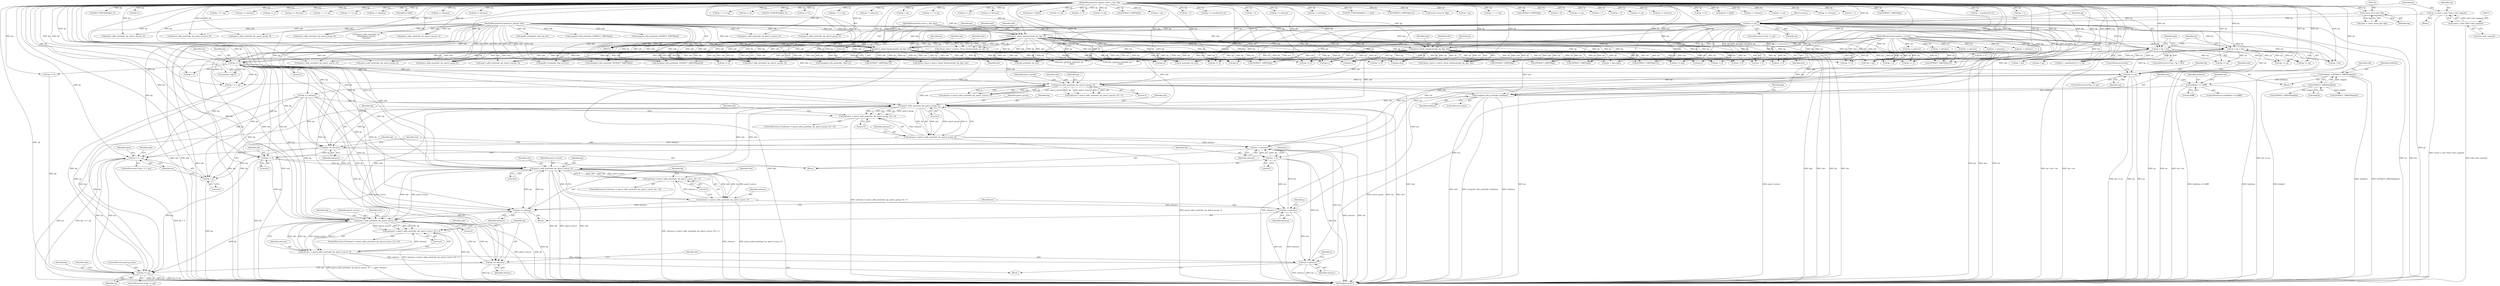 digraph "0_tcpdump_5dc1860d8267b1e0cb78c9ffa2a40bea2fdb3ddc_4@pointer" {
"1000819" [label="(Call,unsigned_relts_print(ndo, holdtime))"];
"1000209" [label="(Call,pimv2_check_checksum(ndo, bp, bp2, 8))"];
"1000120" [label="(MethodParameterIn,netdissect_options *ndo)"];
"1000121" [label="(MethodParameterIn,register const u_char *bp)"];
"1000142" [label="(Call,bp >= ep)"];
"1000129" [label="(Call,(const struct pim *)bp)"];
"1000134" [label="(Call,ep = (const u_char *)ndo->ndo_snapend)"];
"1000136" [label="(Call,(const u_char *)ndo->ndo_snapend)"];
"1000123" [label="(MethodParameterIn,const u_char *bp2)"];
"1000221" [label="(Call,pimv2_check_checksum(ndo, bp, bp2, len))"];
"1000122" [label="(MethodParameterIn,register u_int len)"];
"1000230" [label="(Call,pimv2_check_checksum(ndo, bp, bp2, len))"];
"1000755" [label="(Call,pimv2_addr_print(ndo, bp, pimv2_unicast, 0))"];
"1000743" [label="(Call,bp >= ep)"];
"1000728" [label="(Call,bp += 4)"];
"1000147" [label="(Call,ep > bp + len)"];
"1000152" [label="(Call,ep = bp + len)"];
"1000811" [label="(Call,holdtime == 0xffff)"];
"1000785" [label="(Call,holdtime = EXTRACT_16BITS(&bp[2]))"];
"1000787" [label="(Call,EXTRACT_16BITS(&bp[2]))"];
"1000855" [label="(Call,pimv2_addr_print(ndo, bp, pimv2_group, 0))"];
"1000852" [label="(Call,(advance = pimv2_addr_print(ndo, bp, pimv2_group, 0)) < 0)"];
"1000853" [label="(Call,advance = pimv2_addr_print(ndo, bp, pimv2_group, 0))"];
"1000867" [label="(Call,bp += advance)"];
"1000874" [label="(Call,bp + 4 > ep)"];
"1000839" [label="(Call,bp >= ep)"];
"1000875" [label="(Call,bp + 4)"];
"1000907" [label="(Call,bp += 4)"];
"1000935" [label="(Call,pimv2_addr_print(ndo, bp, pimv2_source, 0))"];
"1000932" [label="(Call,(advance = pimv2_addr_print(ndo, bp, pimv2_source, 0)) < 0)"];
"1000933" [label="(Call,advance = pimv2_addr_print(ndo, bp, pimv2_source, 0))"];
"1000947" [label="(Call,bp += advance)"];
"1000975" [label="(Call,pimv2_addr_print(ndo, bp, pimv2_source, 0))"];
"1000972" [label="(Call,(advance = pimv2_addr_print(ndo, bp, pimv2_source, 0)) < 0)"];
"1000973" [label="(Call,advance = pimv2_addr_print(ndo, bp, pimv2_source, 0))"];
"1000987" [label="(Call,bp += advance)"];
"1000990" [label="(Call,len -= advance)"];
"1000870" [label="(Call,len -= advance)"];
"1000910" [label="(Call,len -= 4)"];
"1000950" [label="(Call,len -= advance)"];
"1000480" [label="(Call,bp+2)"];
"1000124" [label="(Block,)"];
"1000122" [label="(MethodParameterIn,register u_int len)"];
"1000131" [label="(Identifier,bp)"];
"1001255" [label="(Call,bp >= ep)"];
"1001555" [label="(Call,ND_TCHECK2(bp[0], 2))"];
"1000858" [label="(Identifier,pimv2_group)"];
"1000944" [label="(Identifier,ndo)"];
"1000357" [label="(Call,EXTRACT_16BITS(bp))"];
"1000362" [label="(Call,bp+2)"];
"1000209" [label="(Call,pimv2_check_checksum(ndo, bp, bp2, 8))"];
"1000752" [label="(Call,(advance = pimv2_addr_print(ndo, bp, pimv2_unicast, 0)) < 0)"];
"1000234" [label="(Identifier,len)"];
"1000138" [label="(Call,ndo->ndo_snapend)"];
"1000146" [label="(ControlStructure,if (ep > bp + len))"];
"1001004" [label="(Call,bp + sizeof(uint16_t) >= ep)"];
"1000825" [label="(Call,len -= 4)"];
"1001251" [label="(Call,len -= 4)"];
"1000974" [label="(Identifier,advance)"];
"1000649" [label="(Call,bp += 4)"];
"1000591" [label="(Call,bp += 8)"];
"1000213" [label="(Literal,8)"];
"1000874" [label="(Call,bp + 4 > ep)"];
"1000794" [label="(Identifier,ndo)"];
"1000770" [label="(Call,len -= advance)"];
"1000211" [label="(Identifier,bp)"];
"1000775" [label="(Call,bp + 4)"];
"1001317" [label="(Call,bp + 8 > ep)"];
"1000873" [label="(ControlStructure,if (bp + 4 > ep))"];
"1001078" [label="(Call,bp += advance)"];
"1000871" [label="(Identifier,len)"];
"1000232" [label="(Identifier,bp)"];
"1001050" [label="(Call,bp += 2)"];
"1001506" [label="(Call,bp += advance)"];
"1000840" [label="(Identifier,bp)"];
"1001036" [label="(Call,bp + 1 >= ep)"];
"1000755" [label="(Call,pimv2_addr_print(ndo, bp, pimv2_unicast, 0))"];
"1000759" [label="(Literal,0)"];
"1000971" [label="(ControlStructure,if ((advance = pimv2_addr_print(ndo, bp, pimv2_source, 0)) < 0))"];
"1001135" [label="(Call,bp + 1 >= ep)"];
"1000613" [label="(Call,ipaddr_string(ndo, &ip->ip_src))"];
"1001310" [label="(Call,bp += advance)"];
"1001324" [label="(Call,bp[0] & 0x80)"];
"1000143" [label="(Identifier,bp)"];
"1000333" [label="(Call,unsigned_relts_print(ndo, EXTRACT_16BITS(bp)))"];
"1000513" [label="(Call,bp+olen)"];
"1001298" [label="(Call,pimv2_addr_print(ndo, bp, pimv2_unicast, 0))"];
"1001442" [label="(Call,bp += advance)"];
"1000404" [label="(Call,EXTRACT_32BITS(bp))"];
"1000780" [label="(Call,ngroup = bp[1])"];
"1000935" [label="(Call,pimv2_addr_print(ndo, bp, pimv2_source, 0))"];
"1000875" [label="(Call,bp + 4)"];
"1000683" [label="(Call,len -= advance)"];
"1001113" [label="(Call,bp += advance)"];
"1000714" [label="(Call,len -= advance)"];
"1000774" [label="(Call,bp + 4 > ep)"];
"1000851" [label="(ControlStructure,if ((advance = pimv2_addr_print(ndo, bp, pimv2_group, 0)) < 0))"];
"1001066" [label="(Call,pimv2_addr_print(ndo, bp, pimv2_unicast, 0))"];
"1000270" [label="(Call,bp < ep)"];
"1001407" [label="(Call,unsigned_relts_print(ndo, EXTRACT_16BITS(&bp[2])))"];
"1001430" [label="(Call,pimv2_addr_print(ndo, bp, pimv2_unicast, 0))"];
"1000975" [label="(Call,pimv2_addr_print(ndo, bp, pimv2_source, 0))"];
"1001382" [label="(Call,bp + 1 >= ep)"];
"1000729" [label="(Identifier,bp)"];
"1000594" [label="(Call,len -= 8)"];
"1000854" [label="(Identifier,advance)"];
"1000991" [label="(Identifier,len)"];
"1000962" [label="(Block,)"];
"1001156" [label="(Call,bp += 4)"];
"1000120" [label="(MethodParameterIn,netdissect_options *ndo)"];
"1000876" [label="(Identifier,bp)"];
"1000274" [label="(Call,ND_TCHECK2(bp[0], 4))"];
"1001238" [label="(Call,bp += 4)"];
"1000822" [label="(Call,bp += 4)"];
"1000977" [label="(Identifier,bp)"];
"1001313" [label="(Call,len -= advance)"];
"1000136" [label="(Call,(const u_char *)ndo->ndo_snapend)"];
"1000633" [label="(Call,ip6_print(ndo, bp, len))"];
"1000841" [label="(Identifier,ep)"];
"1000744" [label="(Identifier,bp)"];
"1000949" [label="(Identifier,advance)"];
"1000758" [label="(Identifier,pimv2_unicast)"];
"1000912" [label="(Literal,4)"];
"1001219" [label="(Call,bp + 2 >= ep)"];
"1000471" [label="(Call,unsigned_relts_print(ndo, *(bp+1)))"];
"1001183" [label="(Call,pimv2_addr_print(ndo, bp,\n \t\t\t\t\t\t\t\tpimv2_unicast,\n\t\t\t\t\t\t\t\t0))"];
"1001279" [label="(Call,bp += advance)"];
"1001267" [label="(Call,pimv2_addr_print(ndo, bp, pimv2_group, 0))"];
"1001586" [label="(MethodReturn,RET)"];
"1000818" [label="(ControlStructure,else)"];
"1000984" [label="(Identifier,ndo)"];
"1000992" [label="(Identifier,advance)"];
"1001453" [label="(Call,bp < ep)"];
"1000435" [label="(Call,EXTRACT_32BITS(bp))"];
"1001397" [label="(Call,bp + 3 >= ep)"];
"1000878" [label="(Identifier,ep)"];
"1001101" [label="(Call,pimv2_addr_print(ndo, bp, pimv2_group, 0))"];
"1000910" [label="(Call,len -= 4)"];
"1000990" [label="(Call,len -= advance)"];
"1000820" [label="(Identifier,ndo)"];
"1001517" [label="(Call,pimv2_addr_print(ndo, bp, pimv2_group, 0))"];
"1001054" [label="(Call,bp >= ep)"];
"1000142" [label="(Call,bp >= ep)"];
"1000619" [label="(Call,ipaddr_string(ndo, &ip->ip_dst))"];
"1000887" [label="(Call,EXTRACT_16BITS(&bp[0]))"];
"1000153" [label="(Identifier,ep)"];
"1000860" [label="(Literal,0)"];
"1000922" [label="(Block,)"];
"1000972" [label="(Call,(advance = pimv2_addr_print(ndo, bp, pimv2_source, 0)) < 0)"];
"1000811" [label="(Call,holdtime == 0xffff)"];
"1000225" [label="(Identifier,len)"];
"1000852" [label="(Call,(advance = pimv2_addr_print(ndo, bp, pimv2_group, 0)) < 0)"];
"1000212" [label="(Identifier,bp2)"];
"1000127" [label="(Call,*pim = (const struct pim *)bp)"];
"1000950" [label="(Call,len -= advance)"];
"1001481" [label="(Call,bp += advance)"];
"1000335" [label="(Call,EXTRACT_16BITS(bp))"];
"1000753" [label="(Call,advance = pimv2_addr_print(ndo, bp, pimv2_unicast, 0))"];
"1000668" [label="(Call,pimv2_addr_print(ndo, bp, pimv2_group, 0))"];
"1000656" [label="(Call,bp >= ep)"];
"1000749" [label="(Identifier,ndo)"];
"1001151" [label="(Call,frpcnt = bp[1])"];
"1001023" [label="(Call,bp >= ep)"];
"1000230" [label="(Call,pimv2_check_checksum(ndo, bp, bp2, len))"];
"1000857" [label="(Identifier,bp)"];
"1000152" [label="(Call,ep = bp + len)"];
"1000147" [label="(Call,ep > bp + len)"];
"1000313" [label="(Call,bp += 4)"];
"1001286" [label="(Call,bp >= ep)"];
"1000951" [label="(Identifier,len)"];
"1000141" [label="(ControlStructure,if (bp >= ep))"];
"1000936" [label="(Identifier,ndo)"];
"1000947" [label="(Call,bp += advance)"];
"1001216" [label="(Call,EXTRACT_16BITS(bp))"];
"1000148" [label="(Identifier,ep)"];
"1001214" [label="(Call,unsigned_relts_print(ndo, EXTRACT_16BITS(bp)))"];
"1000823" [label="(Identifier,bp)"];
"1001167" [label="(Call,bp < ep)"];
"1001540" [label="(Call,pimv2_addr_print(ndo, bp, pimv2_unicast, 0))"];
"1000869" [label="(Identifier,advance)"];
"1000909" [label="(Literal,4)"];
"1000877" [label="(Literal,4)"];
"1000756" [label="(Identifier,ndo)"];
"1000788" [label="(Call,&bp[2])"];
"1000911" [label="(Identifier,len)"];
"1000813" [label="(Literal,0xffff)"];
"1000223" [label="(Identifier,bp)"];
"1000511" [label="(Call,ptr < (bp+olen))"];
"1001037" [label="(Call,bp + 1)"];
"1000224" [label="(Identifier,bp2)"];
"1000859" [label="(Literal,0)"];
"1000882" [label="(Identifier,ndo)"];
"1001018" [label="(Call,bp += sizeof(uint16_t))"];
"1000867" [label="(Call,bp += advance)"];
"1000845" [label="(Identifier,ndo)"];
"1000886" [label="(Identifier,njoin)"];
"1000587" [label="(Call,EXTRACT_32BITS(bp+4))"];
"1000566" [label="(Call,bp += olen)"];
"1000856" [label="(Identifier,ndo)"];
"1001398" [label="(Call,bp + 3)"];
"1000952" [label="(Identifier,advance)"];
"1000491" [label="(Call,bp+2)"];
"1001529" [label="(Call,bp += advance)"];
"1001248" [label="(Call,bp += 4)"];
"1000932" [label="(Call,(advance = pimv2_addr_print(ndo, bp, pimv2_source, 0)) < 0)"];
"1000507" [label="(Call,*ptr = bp)"];
"1000907" [label="(Call,bp += 4)"];
"1000819" [label="(Call,unsigned_relts_print(ndo, holdtime))"];
"1000989" [label="(Identifier,advance)"];
"1000894" [label="(Call,EXTRACT_16BITS(&bp[2]))"];
"1001195" [label="(Call,bp += advance)"];
"1000219" [label="(Call,cksum_status = pimv2_check_checksum(ndo, bp, bp2, len))"];
"1000938" [label="(Identifier,pimv2_source)"];
"1000937" [label="(Identifier,bp)"];
"1000948" [label="(Identifier,bp)"];
"1000575" [label="(Call,bp + 4)"];
"1000864" [label="(Identifier,ndo)"];
"1000743" [label="(Call,bp >= ep)"];
"1000786" [label="(Identifier,holdtime)"];
"1000293" [label="(Call,ND_TCHECK2(bp[0], 4 + olen))"];
"1000931" [label="(ControlStructure,if ((advance = pimv2_addr_print(ndo, bp, pimv2_source, 0)) < 0))"];
"1001360" [label="(Call,bp += 4)"];
"1000839" [label="(Call,bp >= ep)"];
"1000767" [label="(Call,bp += advance)"];
"1000361" [label="(Call,EXTRACT_16BITS(bp+2))"];
"1000145" [label="(Return,return;)"];
"1000233" [label="(Identifier,bp2)"];
"1000599" [label="(Call,(const struct ip *)bp)"];
"1001085" [label="(Call,bp < ep)"];
"1000730" [label="(Literal,4)"];
"1000728" [label="(Call,bp += 4)"];
"1000490" [label="(Call,EXTRACT_16BITS(bp+2))"];
"1001564" [label="(Call,unsigned_relts_print(ndo, EXTRACT_16BITS(bp)))"];
"1000746" [label="(ControlStructure,break;)"];
"1001199" [label="(Call,bp + 1 >= ep)"];
"1000785" [label="(Call,holdtime = EXTRACT_16BITS(&bp[2]))"];
"1000961" [label="(Identifier,j)"];
"1001016" [label="(Call,EXTRACT_16BITS(bp))"];
"1000134" [label="(Call,ep = (const u_char *)ndo->ndo_snapend)"];
"1000221" [label="(Call,pimv2_check_checksum(ndo, bp, bp2, len))"];
"1001282" [label="(Call,len -= advance)"];
"1000973" [label="(Call,advance = pimv2_addr_print(ndo, bp, pimv2_source, 0))"];
"1000870" [label="(Call,len -= advance)"];
"1001318" [label="(Call,bp + 8)"];
"1001418" [label="(Call,bp >= ep)"];
"1000934" [label="(Identifier,advance)"];
"1001200" [label="(Call,bp + 1)"];
"1000978" [label="(Identifier,pimv2_source)"];
"1001220" [label="(Call,bp + 2)"];
"1000207" [label="(Call,cksum_status = pimv2_check_checksum(ndo, bp, bp2, 8))"];
"1001117" [label="(Call,bp >= ep)"];
"1000980" [label="(Literal,0)"];
"1000721" [label="(Block,)"];
"1000855" [label="(Call,pimv2_addr_print(ndo, bp, pimv2_group, 0))"];
"1001494" [label="(Call,pimv2_addr_print(ndo, bp, pimv2_unicast, 0))"];
"1001552" [label="(Call,bp += advance)"];
"1000837" [label="(Block,)"];
"1000627" [label="(Call,ip_print(ndo, bp, len))"];
"1000462" [label="(Call,bp+1)"];
"1000523" [label="(Call,pimv2_addr_print(ndo, ptr, pimv2_unicast, 0))"];
"1000979" [label="(Literal,0)"];
"1000872" [label="(Identifier,advance)"];
"1000921" [label="(Identifier,j)"];
"1000699" [label="(Call,pimv2_addr_print(ndo, bp, pimv2_unicast, 0))"];
"1000231" [label="(Identifier,ndo)"];
"1000868" [label="(Identifier,bp)"];
"1000838" [label="(ControlStructure,if (bp >= ep))"];
"1001414" [label="(Call,bp += 4)"];
"1000228" [label="(Call,cksum_status = pimv2_check_checksum(ndo, bp, bp2, len))"];
"1000652" [label="(Call,len -= 4)"];
"1000939" [label="(Literal,0)"];
"1000988" [label="(Identifier,bp)"];
"1001376" [label="(Call,pfxcnt = bp[0])"];
"1000680" [label="(Call,bp += advance)"];
"1000821" [label="(Identifier,holdtime)"];
"1000687" [label="(Call,bp >= ep)"];
"1000144" [label="(Identifier,ep)"];
"1000561" [label="(Call,print_unknown_data(ndo, bp, \"\n\t    \", olen))"];
"1000588" [label="(Call,bp+4)"];
"1000810" [label="(ControlStructure,if (holdtime == 0xffff))"];
"1000812" [label="(Identifier,holdtime)"];
"1000787" [label="(Call,EXTRACT_16BITS(&bp[2]))"];
"1000711" [label="(Call,bp += advance)"];
"1001136" [label="(Call,bp + 1)"];
"1000129" [label="(Call,(const struct pim *)bp)"];
"1000987" [label="(Call,bp += advance)"];
"1000742" [label="(ControlStructure,if (bp >= ep))"];
"1000745" [label="(Identifier,ep)"];
"1000908" [label="(Identifier,bp)"];
"1001364" [label="(Call,bp >= ep)"];
"1000210" [label="(Identifier,ndo)"];
"1000976" [label="(Identifier,ndo)"];
"1000933" [label="(Call,advance = pimv2_addr_print(ndo, bp, pimv2_source, 0))"];
"1000222" [label="(Identifier,ndo)"];
"1001000" [label="(Call,bp += 4)"];
"1000479" [label="(Call,EXTRACT_16BITS(bp+2))"];
"1000731" [label="(Call,len -= 4)"];
"1000121" [label="(MethodParameterIn,register const u_char *bp)"];
"1000853" [label="(Call,advance = pimv2_addr_print(ndo, bp, pimv2_group, 0))"];
"1000915" [label="(Identifier,j)"];
"1001566" [label="(Call,EXTRACT_16BITS(bp))"];
"1000732" [label="(Identifier,len)"];
"1000154" [label="(Call,bp + len)"];
"1001005" [label="(Call,bp + sizeof(uint16_t))"];
"1000757" [label="(Identifier,bp)"];
"1000159" [label="(Identifier,pim)"];
"1000549" [label="(Call,print_unknown_data(ndo, bp, \"\n\t    \", olen))"];
"1000149" [label="(Call,bp + len)"];
"1000940" [label="(Literal,0)"];
"1001383" [label="(Call,bp + 1)"];
"1000135" [label="(Identifier,ep)"];
"1000816" [label="(Identifier,ndo)"];
"1000842" [label="(ControlStructure,goto jp_done;)"];
"1000123" [label="(MethodParameterIn,const u_char *bp2)"];
"1001469" [label="(Call,pimv2_addr_print(ndo, bp, pimv2_group, 0))"];
"1000474" [label="(Call,bp+1)"];
"1000266" [label="(Call,bp += 4)"];
"1000819" -> "1000818"  [label="AST: "];
"1000819" -> "1000821"  [label="CFG: "];
"1000820" -> "1000819"  [label="AST: "];
"1000821" -> "1000819"  [label="AST: "];
"1000823" -> "1000819"  [label="CFG: "];
"1000819" -> "1001586"  [label="DDG: ndo"];
"1000819" -> "1001586"  [label="DDG: unsigned_relts_print(ndo, holdtime)"];
"1000819" -> "1001586"  [label="DDG: holdtime"];
"1000209" -> "1000819"  [label="DDG: ndo"];
"1000221" -> "1000819"  [label="DDG: ndo"];
"1000230" -> "1000819"  [label="DDG: ndo"];
"1000755" -> "1000819"  [label="DDG: ndo"];
"1000120" -> "1000819"  [label="DDG: ndo"];
"1000811" -> "1000819"  [label="DDG: holdtime"];
"1000819" -> "1000855"  [label="DDG: ndo"];
"1000209" -> "1000207"  [label="AST: "];
"1000209" -> "1000213"  [label="CFG: "];
"1000210" -> "1000209"  [label="AST: "];
"1000211" -> "1000209"  [label="AST: "];
"1000212" -> "1000209"  [label="AST: "];
"1000213" -> "1000209"  [label="AST: "];
"1000207" -> "1000209"  [label="CFG: "];
"1000209" -> "1001586"  [label="DDG: ndo"];
"1000209" -> "1001586"  [label="DDG: bp2"];
"1000209" -> "1001586"  [label="DDG: bp"];
"1000209" -> "1000207"  [label="DDG: ndo"];
"1000209" -> "1000207"  [label="DDG: bp"];
"1000209" -> "1000207"  [label="DDG: bp2"];
"1000209" -> "1000207"  [label="DDG: 8"];
"1000120" -> "1000209"  [label="DDG: ndo"];
"1000121" -> "1000209"  [label="DDG: bp"];
"1000142" -> "1000209"  [label="DDG: bp"];
"1000123" -> "1000209"  [label="DDG: bp2"];
"1000209" -> "1000221"  [label="DDG: ndo"];
"1000209" -> "1000221"  [label="DDG: bp"];
"1000209" -> "1000221"  [label="DDG: bp2"];
"1000209" -> "1000266"  [label="DDG: bp"];
"1000209" -> "1000333"  [label="DDG: ndo"];
"1000209" -> "1000335"  [label="DDG: bp"];
"1000209" -> "1000357"  [label="DDG: bp"];
"1000209" -> "1000404"  [label="DDG: bp"];
"1000209" -> "1000435"  [label="DDG: bp"];
"1000209" -> "1000462"  [label="DDG: bp"];
"1000209" -> "1000471"  [label="DDG: ndo"];
"1000209" -> "1000474"  [label="DDG: bp"];
"1000209" -> "1000479"  [label="DDG: bp"];
"1000209" -> "1000480"  [label="DDG: bp"];
"1000209" -> "1000490"  [label="DDG: bp"];
"1000209" -> "1000491"  [label="DDG: bp"];
"1000209" -> "1000507"  [label="DDG: bp"];
"1000209" -> "1000511"  [label="DDG: bp"];
"1000209" -> "1000513"  [label="DDG: bp"];
"1000209" -> "1000523"  [label="DDG: ndo"];
"1000209" -> "1000549"  [label="DDG: ndo"];
"1000209" -> "1000549"  [label="DDG: bp"];
"1000209" -> "1000561"  [label="DDG: ndo"];
"1000209" -> "1000561"  [label="DDG: bp"];
"1000209" -> "1000566"  [label="DDG: bp"];
"1000209" -> "1000575"  [label="DDG: bp"];
"1000209" -> "1000587"  [label="DDG: bp"];
"1000209" -> "1000588"  [label="DDG: bp"];
"1000209" -> "1000591"  [label="DDG: bp"];
"1000209" -> "1000613"  [label="DDG: ndo"];
"1000209" -> "1000627"  [label="DDG: ndo"];
"1000209" -> "1000627"  [label="DDG: bp"];
"1000209" -> "1000633"  [label="DDG: ndo"];
"1000209" -> "1000633"  [label="DDG: bp"];
"1000209" -> "1000649"  [label="DDG: bp"];
"1000209" -> "1000668"  [label="DDG: ndo"];
"1000209" -> "1000728"  [label="DDG: bp"];
"1000209" -> "1000755"  [label="DDG: ndo"];
"1000209" -> "1000855"  [label="DDG: ndo"];
"1000209" -> "1001000"  [label="DDG: bp"];
"1000209" -> "1001066"  [label="DDG: ndo"];
"1000209" -> "1001248"  [label="DDG: bp"];
"1000209" -> "1001267"  [label="DDG: ndo"];
"1000209" -> "1001360"  [label="DDG: bp"];
"1000209" -> "1001407"  [label="DDG: ndo"];
"1000209" -> "1001494"  [label="DDG: ndo"];
"1000209" -> "1001494"  [label="DDG: bp"];
"1000120" -> "1000119"  [label="AST: "];
"1000120" -> "1001586"  [label="DDG: ndo"];
"1000120" -> "1000221"  [label="DDG: ndo"];
"1000120" -> "1000230"  [label="DDG: ndo"];
"1000120" -> "1000333"  [label="DDG: ndo"];
"1000120" -> "1000471"  [label="DDG: ndo"];
"1000120" -> "1000523"  [label="DDG: ndo"];
"1000120" -> "1000549"  [label="DDG: ndo"];
"1000120" -> "1000561"  [label="DDG: ndo"];
"1000120" -> "1000613"  [label="DDG: ndo"];
"1000120" -> "1000619"  [label="DDG: ndo"];
"1000120" -> "1000627"  [label="DDG: ndo"];
"1000120" -> "1000633"  [label="DDG: ndo"];
"1000120" -> "1000668"  [label="DDG: ndo"];
"1000120" -> "1000699"  [label="DDG: ndo"];
"1000120" -> "1000755"  [label="DDG: ndo"];
"1000120" -> "1000855"  [label="DDG: ndo"];
"1000120" -> "1000935"  [label="DDG: ndo"];
"1000120" -> "1000975"  [label="DDG: ndo"];
"1000120" -> "1001066"  [label="DDG: ndo"];
"1000120" -> "1001101"  [label="DDG: ndo"];
"1000120" -> "1001183"  [label="DDG: ndo"];
"1000120" -> "1001214"  [label="DDG: ndo"];
"1000120" -> "1001267"  [label="DDG: ndo"];
"1000120" -> "1001298"  [label="DDG: ndo"];
"1000120" -> "1001407"  [label="DDG: ndo"];
"1000120" -> "1001430"  [label="DDG: ndo"];
"1000120" -> "1001469"  [label="DDG: ndo"];
"1000120" -> "1001494"  [label="DDG: ndo"];
"1000120" -> "1001517"  [label="DDG: ndo"];
"1000120" -> "1001540"  [label="DDG: ndo"];
"1000120" -> "1001564"  [label="DDG: ndo"];
"1000121" -> "1000119"  [label="AST: "];
"1000121" -> "1001586"  [label="DDG: bp"];
"1000121" -> "1000129"  [label="DDG: bp"];
"1000121" -> "1000142"  [label="DDG: bp"];
"1000121" -> "1000147"  [label="DDG: bp"];
"1000121" -> "1000149"  [label="DDG: bp"];
"1000121" -> "1000152"  [label="DDG: bp"];
"1000121" -> "1000154"  [label="DDG: bp"];
"1000121" -> "1000221"  [label="DDG: bp"];
"1000121" -> "1000230"  [label="DDG: bp"];
"1000121" -> "1000266"  [label="DDG: bp"];
"1000121" -> "1000270"  [label="DDG: bp"];
"1000121" -> "1000274"  [label="DDG: bp"];
"1000121" -> "1000293"  [label="DDG: bp"];
"1000121" -> "1000313"  [label="DDG: bp"];
"1000121" -> "1000335"  [label="DDG: bp"];
"1000121" -> "1000357"  [label="DDG: bp"];
"1000121" -> "1000361"  [label="DDG: bp"];
"1000121" -> "1000362"  [label="DDG: bp"];
"1000121" -> "1000404"  [label="DDG: bp"];
"1000121" -> "1000435"  [label="DDG: bp"];
"1000121" -> "1000462"  [label="DDG: bp"];
"1000121" -> "1000474"  [label="DDG: bp"];
"1000121" -> "1000479"  [label="DDG: bp"];
"1000121" -> "1000480"  [label="DDG: bp"];
"1000121" -> "1000490"  [label="DDG: bp"];
"1000121" -> "1000491"  [label="DDG: bp"];
"1000121" -> "1000507"  [label="DDG: bp"];
"1000121" -> "1000511"  [label="DDG: bp"];
"1000121" -> "1000513"  [label="DDG: bp"];
"1000121" -> "1000549"  [label="DDG: bp"];
"1000121" -> "1000561"  [label="DDG: bp"];
"1000121" -> "1000566"  [label="DDG: bp"];
"1000121" -> "1000575"  [label="DDG: bp"];
"1000121" -> "1000587"  [label="DDG: bp"];
"1000121" -> "1000588"  [label="DDG: bp"];
"1000121" -> "1000591"  [label="DDG: bp"];
"1000121" -> "1000599"  [label="DDG: bp"];
"1000121" -> "1000627"  [label="DDG: bp"];
"1000121" -> "1000633"  [label="DDG: bp"];
"1000121" -> "1000649"  [label="DDG: bp"];
"1000121" -> "1000656"  [label="DDG: bp"];
"1000121" -> "1000668"  [label="DDG: bp"];
"1000121" -> "1000680"  [label="DDG: bp"];
"1000121" -> "1000687"  [label="DDG: bp"];
"1000121" -> "1000699"  [label="DDG: bp"];
"1000121" -> "1000711"  [label="DDG: bp"];
"1000121" -> "1000728"  [label="DDG: bp"];
"1000121" -> "1000743"  [label="DDG: bp"];
"1000121" -> "1000755"  [label="DDG: bp"];
"1000121" -> "1000767"  [label="DDG: bp"];
"1000121" -> "1000774"  [label="DDG: bp"];
"1000121" -> "1000775"  [label="DDG: bp"];
"1000121" -> "1000780"  [label="DDG: bp"];
"1000121" -> "1000822"  [label="DDG: bp"];
"1000121" -> "1000839"  [label="DDG: bp"];
"1000121" -> "1000855"  [label="DDG: bp"];
"1000121" -> "1000867"  [label="DDG: bp"];
"1000121" -> "1000874"  [label="DDG: bp"];
"1000121" -> "1000875"  [label="DDG: bp"];
"1000121" -> "1000907"  [label="DDG: bp"];
"1000121" -> "1000935"  [label="DDG: bp"];
"1000121" -> "1000947"  [label="DDG: bp"];
"1000121" -> "1000975"  [label="DDG: bp"];
"1000121" -> "1000987"  [label="DDG: bp"];
"1000121" -> "1001000"  [label="DDG: bp"];
"1000121" -> "1001004"  [label="DDG: bp"];
"1000121" -> "1001005"  [label="DDG: bp"];
"1000121" -> "1001016"  [label="DDG: bp"];
"1000121" -> "1001018"  [label="DDG: bp"];
"1000121" -> "1001023"  [label="DDG: bp"];
"1000121" -> "1001036"  [label="DDG: bp"];
"1000121" -> "1001037"  [label="DDG: bp"];
"1000121" -> "1001050"  [label="DDG: bp"];
"1000121" -> "1001054"  [label="DDG: bp"];
"1000121" -> "1001066"  [label="DDG: bp"];
"1000121" -> "1001078"  [label="DDG: bp"];
"1000121" -> "1001085"  [label="DDG: bp"];
"1000121" -> "1001101"  [label="DDG: bp"];
"1000121" -> "1001113"  [label="DDG: bp"];
"1000121" -> "1001117"  [label="DDG: bp"];
"1000121" -> "1001135"  [label="DDG: bp"];
"1000121" -> "1001136"  [label="DDG: bp"];
"1000121" -> "1001151"  [label="DDG: bp"];
"1000121" -> "1001156"  [label="DDG: bp"];
"1000121" -> "1001167"  [label="DDG: bp"];
"1000121" -> "1001183"  [label="DDG: bp"];
"1000121" -> "1001195"  [label="DDG: bp"];
"1000121" -> "1001199"  [label="DDG: bp"];
"1000121" -> "1001200"  [label="DDG: bp"];
"1000121" -> "1001216"  [label="DDG: bp"];
"1000121" -> "1001219"  [label="DDG: bp"];
"1000121" -> "1001220"  [label="DDG: bp"];
"1000121" -> "1001238"  [label="DDG: bp"];
"1000121" -> "1001248"  [label="DDG: bp"];
"1000121" -> "1001255"  [label="DDG: bp"];
"1000121" -> "1001267"  [label="DDG: bp"];
"1000121" -> "1001279"  [label="DDG: bp"];
"1000121" -> "1001286"  [label="DDG: bp"];
"1000121" -> "1001298"  [label="DDG: bp"];
"1000121" -> "1001310"  [label="DDG: bp"];
"1000121" -> "1001317"  [label="DDG: bp"];
"1000121" -> "1001318"  [label="DDG: bp"];
"1000121" -> "1001324"  [label="DDG: bp"];
"1000121" -> "1001360"  [label="DDG: bp"];
"1000121" -> "1001364"  [label="DDG: bp"];
"1000121" -> "1001376"  [label="DDG: bp"];
"1000121" -> "1001382"  [label="DDG: bp"];
"1000121" -> "1001383"  [label="DDG: bp"];
"1000121" -> "1001397"  [label="DDG: bp"];
"1000121" -> "1001398"  [label="DDG: bp"];
"1000121" -> "1001414"  [label="DDG: bp"];
"1000121" -> "1001418"  [label="DDG: bp"];
"1000121" -> "1001430"  [label="DDG: bp"];
"1000121" -> "1001442"  [label="DDG: bp"];
"1000121" -> "1001453"  [label="DDG: bp"];
"1000121" -> "1001469"  [label="DDG: bp"];
"1000121" -> "1001481"  [label="DDG: bp"];
"1000121" -> "1001494"  [label="DDG: bp"];
"1000121" -> "1001506"  [label="DDG: bp"];
"1000121" -> "1001517"  [label="DDG: bp"];
"1000121" -> "1001529"  [label="DDG: bp"];
"1000121" -> "1001540"  [label="DDG: bp"];
"1000121" -> "1001552"  [label="DDG: bp"];
"1000121" -> "1001555"  [label="DDG: bp"];
"1000121" -> "1001566"  [label="DDG: bp"];
"1000142" -> "1000141"  [label="AST: "];
"1000142" -> "1000144"  [label="CFG: "];
"1000143" -> "1000142"  [label="AST: "];
"1000144" -> "1000142"  [label="AST: "];
"1000145" -> "1000142"  [label="CFG: "];
"1000148" -> "1000142"  [label="CFG: "];
"1000142" -> "1001586"  [label="DDG: bp >= ep"];
"1000142" -> "1001586"  [label="DDG: ep"];
"1000142" -> "1001586"  [label="DDG: bp"];
"1000129" -> "1000142"  [label="DDG: bp"];
"1000134" -> "1000142"  [label="DDG: ep"];
"1000142" -> "1000147"  [label="DDG: ep"];
"1000142" -> "1000147"  [label="DDG: bp"];
"1000142" -> "1000149"  [label="DDG: bp"];
"1000142" -> "1000152"  [label="DDG: bp"];
"1000142" -> "1000154"  [label="DDG: bp"];
"1000142" -> "1000230"  [label="DDG: bp"];
"1000142" -> "1000266"  [label="DDG: bp"];
"1000142" -> "1000335"  [label="DDG: bp"];
"1000142" -> "1000357"  [label="DDG: bp"];
"1000142" -> "1000404"  [label="DDG: bp"];
"1000142" -> "1000435"  [label="DDG: bp"];
"1000142" -> "1000462"  [label="DDG: bp"];
"1000142" -> "1000474"  [label="DDG: bp"];
"1000142" -> "1000479"  [label="DDG: bp"];
"1000142" -> "1000480"  [label="DDG: bp"];
"1000142" -> "1000490"  [label="DDG: bp"];
"1000142" -> "1000491"  [label="DDG: bp"];
"1000142" -> "1000507"  [label="DDG: bp"];
"1000142" -> "1000511"  [label="DDG: bp"];
"1000142" -> "1000513"  [label="DDG: bp"];
"1000142" -> "1000549"  [label="DDG: bp"];
"1000142" -> "1000561"  [label="DDG: bp"];
"1000142" -> "1000566"  [label="DDG: bp"];
"1000142" -> "1000575"  [label="DDG: bp"];
"1000142" -> "1000587"  [label="DDG: bp"];
"1000142" -> "1000588"  [label="DDG: bp"];
"1000142" -> "1000591"  [label="DDG: bp"];
"1000142" -> "1000627"  [label="DDG: bp"];
"1000142" -> "1000633"  [label="DDG: bp"];
"1000142" -> "1000649"  [label="DDG: bp"];
"1000142" -> "1000728"  [label="DDG: bp"];
"1000142" -> "1001000"  [label="DDG: bp"];
"1000142" -> "1001248"  [label="DDG: bp"];
"1000142" -> "1001360"  [label="DDG: bp"];
"1000142" -> "1001494"  [label="DDG: bp"];
"1000129" -> "1000127"  [label="AST: "];
"1000129" -> "1000131"  [label="CFG: "];
"1000130" -> "1000129"  [label="AST: "];
"1000131" -> "1000129"  [label="AST: "];
"1000127" -> "1000129"  [label="CFG: "];
"1000129" -> "1000127"  [label="DDG: bp"];
"1000134" -> "1000124"  [label="AST: "];
"1000134" -> "1000136"  [label="CFG: "];
"1000135" -> "1000134"  [label="AST: "];
"1000136" -> "1000134"  [label="AST: "];
"1000143" -> "1000134"  [label="CFG: "];
"1000134" -> "1001586"  [label="DDG: (const u_char *)ndo->ndo_snapend"];
"1000136" -> "1000134"  [label="DDG: ndo->ndo_snapend"];
"1000136" -> "1000138"  [label="CFG: "];
"1000137" -> "1000136"  [label="AST: "];
"1000138" -> "1000136"  [label="AST: "];
"1000136" -> "1001586"  [label="DDG: ndo->ndo_snapend"];
"1000123" -> "1000119"  [label="AST: "];
"1000123" -> "1001586"  [label="DDG: bp2"];
"1000123" -> "1000221"  [label="DDG: bp2"];
"1000123" -> "1000230"  [label="DDG: bp2"];
"1000221" -> "1000219"  [label="AST: "];
"1000221" -> "1000225"  [label="CFG: "];
"1000222" -> "1000221"  [label="AST: "];
"1000223" -> "1000221"  [label="AST: "];
"1000224" -> "1000221"  [label="AST: "];
"1000225" -> "1000221"  [label="AST: "];
"1000219" -> "1000221"  [label="CFG: "];
"1000221" -> "1001586"  [label="DDG: len"];
"1000221" -> "1001586"  [label="DDG: bp"];
"1000221" -> "1001586"  [label="DDG: ndo"];
"1000221" -> "1001586"  [label="DDG: bp2"];
"1000221" -> "1000219"  [label="DDG: ndo"];
"1000221" -> "1000219"  [label="DDG: bp"];
"1000221" -> "1000219"  [label="DDG: bp2"];
"1000221" -> "1000219"  [label="DDG: len"];
"1000122" -> "1000221"  [label="DDG: len"];
"1000221" -> "1000266"  [label="DDG: bp"];
"1000221" -> "1000333"  [label="DDG: ndo"];
"1000221" -> "1000335"  [label="DDG: bp"];
"1000221" -> "1000357"  [label="DDG: bp"];
"1000221" -> "1000404"  [label="DDG: bp"];
"1000221" -> "1000435"  [label="DDG: bp"];
"1000221" -> "1000462"  [label="DDG: bp"];
"1000221" -> "1000471"  [label="DDG: ndo"];
"1000221" -> "1000474"  [label="DDG: bp"];
"1000221" -> "1000479"  [label="DDG: bp"];
"1000221" -> "1000480"  [label="DDG: bp"];
"1000221" -> "1000490"  [label="DDG: bp"];
"1000221" -> "1000491"  [label="DDG: bp"];
"1000221" -> "1000507"  [label="DDG: bp"];
"1000221" -> "1000511"  [label="DDG: bp"];
"1000221" -> "1000513"  [label="DDG: bp"];
"1000221" -> "1000523"  [label="DDG: ndo"];
"1000221" -> "1000549"  [label="DDG: ndo"];
"1000221" -> "1000549"  [label="DDG: bp"];
"1000221" -> "1000561"  [label="DDG: ndo"];
"1000221" -> "1000561"  [label="DDG: bp"];
"1000221" -> "1000566"  [label="DDG: bp"];
"1000221" -> "1000575"  [label="DDG: bp"];
"1000221" -> "1000587"  [label="DDG: bp"];
"1000221" -> "1000588"  [label="DDG: bp"];
"1000221" -> "1000591"  [label="DDG: bp"];
"1000221" -> "1000594"  [label="DDG: len"];
"1000221" -> "1000613"  [label="DDG: ndo"];
"1000221" -> "1000627"  [label="DDG: ndo"];
"1000221" -> "1000627"  [label="DDG: bp"];
"1000221" -> "1000627"  [label="DDG: len"];
"1000221" -> "1000633"  [label="DDG: ndo"];
"1000221" -> "1000633"  [label="DDG: bp"];
"1000221" -> "1000633"  [label="DDG: len"];
"1000221" -> "1000649"  [label="DDG: bp"];
"1000221" -> "1000652"  [label="DDG: len"];
"1000221" -> "1000668"  [label="DDG: ndo"];
"1000221" -> "1000728"  [label="DDG: bp"];
"1000221" -> "1000731"  [label="DDG: len"];
"1000221" -> "1000755"  [label="DDG: ndo"];
"1000221" -> "1000855"  [label="DDG: ndo"];
"1000221" -> "1001000"  [label="DDG: bp"];
"1000221" -> "1001066"  [label="DDG: ndo"];
"1000221" -> "1001248"  [label="DDG: bp"];
"1000221" -> "1001251"  [label="DDG: len"];
"1000221" -> "1001267"  [label="DDG: ndo"];
"1000221" -> "1001360"  [label="DDG: bp"];
"1000221" -> "1001407"  [label="DDG: ndo"];
"1000221" -> "1001494"  [label="DDG: ndo"];
"1000221" -> "1001494"  [label="DDG: bp"];
"1000122" -> "1000119"  [label="AST: "];
"1000122" -> "1001586"  [label="DDG: len"];
"1000122" -> "1000147"  [label="DDG: len"];
"1000122" -> "1000149"  [label="DDG: len"];
"1000122" -> "1000152"  [label="DDG: len"];
"1000122" -> "1000154"  [label="DDG: len"];
"1000122" -> "1000230"  [label="DDG: len"];
"1000122" -> "1000594"  [label="DDG: len"];
"1000122" -> "1000627"  [label="DDG: len"];
"1000122" -> "1000633"  [label="DDG: len"];
"1000122" -> "1000652"  [label="DDG: len"];
"1000122" -> "1000683"  [label="DDG: len"];
"1000122" -> "1000714"  [label="DDG: len"];
"1000122" -> "1000731"  [label="DDG: len"];
"1000122" -> "1000770"  [label="DDG: len"];
"1000122" -> "1000825"  [label="DDG: len"];
"1000122" -> "1000870"  [label="DDG: len"];
"1000122" -> "1000910"  [label="DDG: len"];
"1000122" -> "1000950"  [label="DDG: len"];
"1000122" -> "1000990"  [label="DDG: len"];
"1000122" -> "1001251"  [label="DDG: len"];
"1000122" -> "1001282"  [label="DDG: len"];
"1000122" -> "1001313"  [label="DDG: len"];
"1000230" -> "1000228"  [label="AST: "];
"1000230" -> "1000234"  [label="CFG: "];
"1000231" -> "1000230"  [label="AST: "];
"1000232" -> "1000230"  [label="AST: "];
"1000233" -> "1000230"  [label="AST: "];
"1000234" -> "1000230"  [label="AST: "];
"1000228" -> "1000230"  [label="CFG: "];
"1000230" -> "1001586"  [label="DDG: bp2"];
"1000230" -> "1001586"  [label="DDG: ndo"];
"1000230" -> "1001586"  [label="DDG: bp"];
"1000230" -> "1001586"  [label="DDG: len"];
"1000230" -> "1000228"  [label="DDG: ndo"];
"1000230" -> "1000228"  [label="DDG: bp"];
"1000230" -> "1000228"  [label="DDG: bp2"];
"1000230" -> "1000228"  [label="DDG: len"];
"1000230" -> "1000266"  [label="DDG: bp"];
"1000230" -> "1000333"  [label="DDG: ndo"];
"1000230" -> "1000335"  [label="DDG: bp"];
"1000230" -> "1000357"  [label="DDG: bp"];
"1000230" -> "1000404"  [label="DDG: bp"];
"1000230" -> "1000435"  [label="DDG: bp"];
"1000230" -> "1000462"  [label="DDG: bp"];
"1000230" -> "1000471"  [label="DDG: ndo"];
"1000230" -> "1000474"  [label="DDG: bp"];
"1000230" -> "1000479"  [label="DDG: bp"];
"1000230" -> "1000480"  [label="DDG: bp"];
"1000230" -> "1000490"  [label="DDG: bp"];
"1000230" -> "1000491"  [label="DDG: bp"];
"1000230" -> "1000507"  [label="DDG: bp"];
"1000230" -> "1000511"  [label="DDG: bp"];
"1000230" -> "1000513"  [label="DDG: bp"];
"1000230" -> "1000523"  [label="DDG: ndo"];
"1000230" -> "1000549"  [label="DDG: ndo"];
"1000230" -> "1000549"  [label="DDG: bp"];
"1000230" -> "1000561"  [label="DDG: ndo"];
"1000230" -> "1000561"  [label="DDG: bp"];
"1000230" -> "1000566"  [label="DDG: bp"];
"1000230" -> "1000575"  [label="DDG: bp"];
"1000230" -> "1000587"  [label="DDG: bp"];
"1000230" -> "1000588"  [label="DDG: bp"];
"1000230" -> "1000591"  [label="DDG: bp"];
"1000230" -> "1000594"  [label="DDG: len"];
"1000230" -> "1000613"  [label="DDG: ndo"];
"1000230" -> "1000627"  [label="DDG: ndo"];
"1000230" -> "1000627"  [label="DDG: bp"];
"1000230" -> "1000627"  [label="DDG: len"];
"1000230" -> "1000633"  [label="DDG: ndo"];
"1000230" -> "1000633"  [label="DDG: bp"];
"1000230" -> "1000633"  [label="DDG: len"];
"1000230" -> "1000649"  [label="DDG: bp"];
"1000230" -> "1000652"  [label="DDG: len"];
"1000230" -> "1000668"  [label="DDG: ndo"];
"1000230" -> "1000728"  [label="DDG: bp"];
"1000230" -> "1000731"  [label="DDG: len"];
"1000230" -> "1000755"  [label="DDG: ndo"];
"1000230" -> "1000855"  [label="DDG: ndo"];
"1000230" -> "1001000"  [label="DDG: bp"];
"1000230" -> "1001066"  [label="DDG: ndo"];
"1000230" -> "1001248"  [label="DDG: bp"];
"1000230" -> "1001251"  [label="DDG: len"];
"1000230" -> "1001267"  [label="DDG: ndo"];
"1000230" -> "1001360"  [label="DDG: bp"];
"1000230" -> "1001407"  [label="DDG: ndo"];
"1000230" -> "1001494"  [label="DDG: ndo"];
"1000230" -> "1001494"  [label="DDG: bp"];
"1000755" -> "1000753"  [label="AST: "];
"1000755" -> "1000759"  [label="CFG: "];
"1000756" -> "1000755"  [label="AST: "];
"1000757" -> "1000755"  [label="AST: "];
"1000758" -> "1000755"  [label="AST: "];
"1000759" -> "1000755"  [label="AST: "];
"1000753" -> "1000755"  [label="CFG: "];
"1000755" -> "1001586"  [label="DDG: bp"];
"1000755" -> "1001586"  [label="DDG: pimv2_unicast"];
"1000755" -> "1001586"  [label="DDG: ndo"];
"1000755" -> "1000752"  [label="DDG: ndo"];
"1000755" -> "1000752"  [label="DDG: bp"];
"1000755" -> "1000752"  [label="DDG: pimv2_unicast"];
"1000755" -> "1000752"  [label="DDG: 0"];
"1000755" -> "1000753"  [label="DDG: ndo"];
"1000755" -> "1000753"  [label="DDG: bp"];
"1000755" -> "1000753"  [label="DDG: pimv2_unicast"];
"1000755" -> "1000753"  [label="DDG: 0"];
"1000743" -> "1000755"  [label="DDG: bp"];
"1000755" -> "1000767"  [label="DDG: bp"];
"1000755" -> "1000855"  [label="DDG: ndo"];
"1000743" -> "1000742"  [label="AST: "];
"1000743" -> "1000745"  [label="CFG: "];
"1000744" -> "1000743"  [label="AST: "];
"1000745" -> "1000743"  [label="AST: "];
"1000746" -> "1000743"  [label="CFG: "];
"1000749" -> "1000743"  [label="CFG: "];
"1000743" -> "1001586"  [label="DDG: bp"];
"1000743" -> "1001586"  [label="DDG: ep"];
"1000743" -> "1001586"  [label="DDG: bp >= ep"];
"1000728" -> "1000743"  [label="DDG: bp"];
"1000147" -> "1000743"  [label="DDG: ep"];
"1000152" -> "1000743"  [label="DDG: ep"];
"1000743" -> "1000774"  [label="DDG: ep"];
"1000728" -> "1000721"  [label="AST: "];
"1000728" -> "1000730"  [label="CFG: "];
"1000729" -> "1000728"  [label="AST: "];
"1000730" -> "1000728"  [label="AST: "];
"1000732" -> "1000728"  [label="CFG: "];
"1000728" -> "1000774"  [label="DDG: bp"];
"1000728" -> "1000775"  [label="DDG: bp"];
"1000728" -> "1000780"  [label="DDG: bp"];
"1000728" -> "1000822"  [label="DDG: bp"];
"1000728" -> "1000839"  [label="DDG: bp"];
"1000728" -> "1000855"  [label="DDG: bp"];
"1000728" -> "1000867"  [label="DDG: bp"];
"1000728" -> "1000874"  [label="DDG: bp"];
"1000728" -> "1000875"  [label="DDG: bp"];
"1000728" -> "1000907"  [label="DDG: bp"];
"1000728" -> "1000935"  [label="DDG: bp"];
"1000728" -> "1000947"  [label="DDG: bp"];
"1000728" -> "1000975"  [label="DDG: bp"];
"1000728" -> "1000987"  [label="DDG: bp"];
"1000147" -> "1000146"  [label="AST: "];
"1000147" -> "1000149"  [label="CFG: "];
"1000148" -> "1000147"  [label="AST: "];
"1000149" -> "1000147"  [label="AST: "];
"1000153" -> "1000147"  [label="CFG: "];
"1000159" -> "1000147"  [label="CFG: "];
"1000147" -> "1001586"  [label="DDG: bp + len"];
"1000147" -> "1001586"  [label="DDG: ep"];
"1000147" -> "1001586"  [label="DDG: ep > bp + len"];
"1000147" -> "1000270"  [label="DDG: ep"];
"1000147" -> "1000656"  [label="DDG: ep"];
"1000147" -> "1000774"  [label="DDG: ep"];
"1000147" -> "1001004"  [label="DDG: ep"];
"1000147" -> "1001255"  [label="DDG: ep"];
"1000147" -> "1001364"  [label="DDG: ep"];
"1000152" -> "1000146"  [label="AST: "];
"1000152" -> "1000154"  [label="CFG: "];
"1000153" -> "1000152"  [label="AST: "];
"1000154" -> "1000152"  [label="AST: "];
"1000159" -> "1000152"  [label="CFG: "];
"1000152" -> "1001586"  [label="DDG: ep"];
"1000152" -> "1001586"  [label="DDG: bp + len"];
"1000152" -> "1000270"  [label="DDG: ep"];
"1000152" -> "1000656"  [label="DDG: ep"];
"1000152" -> "1000774"  [label="DDG: ep"];
"1000152" -> "1001004"  [label="DDG: ep"];
"1000152" -> "1001255"  [label="DDG: ep"];
"1000152" -> "1001364"  [label="DDG: ep"];
"1000811" -> "1000810"  [label="AST: "];
"1000811" -> "1000813"  [label="CFG: "];
"1000812" -> "1000811"  [label="AST: "];
"1000813" -> "1000811"  [label="AST: "];
"1000816" -> "1000811"  [label="CFG: "];
"1000820" -> "1000811"  [label="CFG: "];
"1000811" -> "1001586"  [label="DDG: holdtime == 0xffff"];
"1000811" -> "1001586"  [label="DDG: holdtime"];
"1000785" -> "1000811"  [label="DDG: holdtime"];
"1000785" -> "1000721"  [label="AST: "];
"1000785" -> "1000787"  [label="CFG: "];
"1000786" -> "1000785"  [label="AST: "];
"1000787" -> "1000785"  [label="AST: "];
"1000794" -> "1000785"  [label="CFG: "];
"1000785" -> "1001586"  [label="DDG: holdtime"];
"1000785" -> "1001586"  [label="DDG: EXTRACT_16BITS(&bp[2])"];
"1000787" -> "1000785"  [label="DDG: &bp[2]"];
"1000787" -> "1000788"  [label="CFG: "];
"1000788" -> "1000787"  [label="AST: "];
"1000787" -> "1001586"  [label="DDG: &bp[2]"];
"1000787" -> "1000887"  [label="DDG: &bp[2]"];
"1000787" -> "1000894"  [label="DDG: &bp[2]"];
"1000855" -> "1000853"  [label="AST: "];
"1000855" -> "1000859"  [label="CFG: "];
"1000856" -> "1000855"  [label="AST: "];
"1000857" -> "1000855"  [label="AST: "];
"1000858" -> "1000855"  [label="AST: "];
"1000859" -> "1000855"  [label="AST: "];
"1000853" -> "1000855"  [label="CFG: "];
"1000855" -> "1001586"  [label="DDG: pimv2_group"];
"1000855" -> "1001586"  [label="DDG: bp"];
"1000855" -> "1001586"  [label="DDG: ndo"];
"1000855" -> "1000852"  [label="DDG: ndo"];
"1000855" -> "1000852"  [label="DDG: bp"];
"1000855" -> "1000852"  [label="DDG: pimv2_group"];
"1000855" -> "1000852"  [label="DDG: 0"];
"1000855" -> "1000853"  [label="DDG: ndo"];
"1000855" -> "1000853"  [label="DDG: bp"];
"1000855" -> "1000853"  [label="DDG: pimv2_group"];
"1000855" -> "1000853"  [label="DDG: 0"];
"1000935" -> "1000855"  [label="DDG: ndo"];
"1000975" -> "1000855"  [label="DDG: ndo"];
"1000839" -> "1000855"  [label="DDG: bp"];
"1000767" -> "1000855"  [label="DDG: bp"];
"1000855" -> "1000867"  [label="DDG: bp"];
"1000855" -> "1000935"  [label="DDG: ndo"];
"1000855" -> "1000975"  [label="DDG: ndo"];
"1000852" -> "1000851"  [label="AST: "];
"1000852" -> "1000860"  [label="CFG: "];
"1000853" -> "1000852"  [label="AST: "];
"1000860" -> "1000852"  [label="AST: "];
"1000864" -> "1000852"  [label="CFG: "];
"1000868" -> "1000852"  [label="CFG: "];
"1000852" -> "1001586"  [label="DDG: (advance = pimv2_addr_print(ndo, bp, pimv2_group, 0)) < 0"];
"1000853" -> "1000852"  [label="DDG: advance"];
"1000854" -> "1000853"  [label="AST: "];
"1000860" -> "1000853"  [label="CFG: "];
"1000853" -> "1001586"  [label="DDG: pimv2_addr_print(ndo, bp, pimv2_group, 0)"];
"1000853" -> "1001586"  [label="DDG: advance"];
"1000853" -> "1000867"  [label="DDG: advance"];
"1000853" -> "1000870"  [label="DDG: advance"];
"1000867" -> "1000837"  [label="AST: "];
"1000867" -> "1000869"  [label="CFG: "];
"1000868" -> "1000867"  [label="AST: "];
"1000869" -> "1000867"  [label="AST: "];
"1000871" -> "1000867"  [label="CFG: "];
"1000767" -> "1000867"  [label="DDG: bp"];
"1000867" -> "1000874"  [label="DDG: bp"];
"1000867" -> "1000875"  [label="DDG: bp"];
"1000867" -> "1000907"  [label="DDG: bp"];
"1000874" -> "1000873"  [label="AST: "];
"1000874" -> "1000878"  [label="CFG: "];
"1000875" -> "1000874"  [label="AST: "];
"1000878" -> "1000874"  [label="AST: "];
"1000882" -> "1000874"  [label="CFG: "];
"1000886" -> "1000874"  [label="CFG: "];
"1000874" -> "1001586"  [label="DDG: ep"];
"1000874" -> "1001586"  [label="DDG: bp + 4 > ep"];
"1000874" -> "1001586"  [label="DDG: bp + 4"];
"1000874" -> "1000839"  [label="DDG: ep"];
"1000767" -> "1000874"  [label="DDG: bp"];
"1000839" -> "1000874"  [label="DDG: ep"];
"1000839" -> "1000838"  [label="AST: "];
"1000839" -> "1000841"  [label="CFG: "];
"1000840" -> "1000839"  [label="AST: "];
"1000841" -> "1000839"  [label="AST: "];
"1000842" -> "1000839"  [label="CFG: "];
"1000845" -> "1000839"  [label="CFG: "];
"1000839" -> "1001586"  [label="DDG: bp >= ep"];
"1000839" -> "1001586"  [label="DDG: bp"];
"1000839" -> "1001586"  [label="DDG: ep"];
"1000987" -> "1000839"  [label="DDG: bp"];
"1000822" -> "1000839"  [label="DDG: bp"];
"1000907" -> "1000839"  [label="DDG: bp"];
"1000947" -> "1000839"  [label="DDG: bp"];
"1000767" -> "1000839"  [label="DDG: bp"];
"1000774" -> "1000839"  [label="DDG: ep"];
"1000875" -> "1000877"  [label="CFG: "];
"1000876" -> "1000875"  [label="AST: "];
"1000877" -> "1000875"  [label="AST: "];
"1000878" -> "1000875"  [label="CFG: "];
"1000875" -> "1001586"  [label="DDG: bp"];
"1000767" -> "1000875"  [label="DDG: bp"];
"1000907" -> "1000837"  [label="AST: "];
"1000907" -> "1000909"  [label="CFG: "];
"1000908" -> "1000907"  [label="AST: "];
"1000909" -> "1000907"  [label="AST: "];
"1000911" -> "1000907"  [label="CFG: "];
"1000907" -> "1001586"  [label="DDG: bp"];
"1000767" -> "1000907"  [label="DDG: bp"];
"1000907" -> "1000935"  [label="DDG: bp"];
"1000907" -> "1000975"  [label="DDG: bp"];
"1000935" -> "1000933"  [label="AST: "];
"1000935" -> "1000939"  [label="CFG: "];
"1000936" -> "1000935"  [label="AST: "];
"1000937" -> "1000935"  [label="AST: "];
"1000938" -> "1000935"  [label="AST: "];
"1000939" -> "1000935"  [label="AST: "];
"1000933" -> "1000935"  [label="CFG: "];
"1000935" -> "1001586"  [label="DDG: ndo"];
"1000935" -> "1001586"  [label="DDG: bp"];
"1000935" -> "1001586"  [label="DDG: pimv2_source"];
"1000935" -> "1000932"  [label="DDG: ndo"];
"1000935" -> "1000932"  [label="DDG: bp"];
"1000935" -> "1000932"  [label="DDG: pimv2_source"];
"1000935" -> "1000932"  [label="DDG: 0"];
"1000935" -> "1000933"  [label="DDG: ndo"];
"1000935" -> "1000933"  [label="DDG: bp"];
"1000935" -> "1000933"  [label="DDG: pimv2_source"];
"1000935" -> "1000933"  [label="DDG: 0"];
"1000947" -> "1000935"  [label="DDG: bp"];
"1000767" -> "1000935"  [label="DDG: bp"];
"1000975" -> "1000935"  [label="DDG: pimv2_source"];
"1000935" -> "1000947"  [label="DDG: bp"];
"1000935" -> "1000975"  [label="DDG: ndo"];
"1000935" -> "1000975"  [label="DDG: pimv2_source"];
"1000932" -> "1000931"  [label="AST: "];
"1000932" -> "1000940"  [label="CFG: "];
"1000933" -> "1000932"  [label="AST: "];
"1000940" -> "1000932"  [label="AST: "];
"1000944" -> "1000932"  [label="CFG: "];
"1000948" -> "1000932"  [label="CFG: "];
"1000932" -> "1001586"  [label="DDG: (advance = pimv2_addr_print(ndo, bp, pimv2_source, 0)) < 0"];
"1000933" -> "1000932"  [label="DDG: advance"];
"1000934" -> "1000933"  [label="AST: "];
"1000940" -> "1000933"  [label="CFG: "];
"1000933" -> "1001586"  [label="DDG: pimv2_addr_print(ndo, bp, pimv2_source, 0)"];
"1000933" -> "1001586"  [label="DDG: advance"];
"1000933" -> "1000947"  [label="DDG: advance"];
"1000933" -> "1000950"  [label="DDG: advance"];
"1000947" -> "1000922"  [label="AST: "];
"1000947" -> "1000949"  [label="CFG: "];
"1000948" -> "1000947"  [label="AST: "];
"1000949" -> "1000947"  [label="AST: "];
"1000951" -> "1000947"  [label="CFG: "];
"1000947" -> "1001586"  [label="DDG: bp"];
"1000767" -> "1000947"  [label="DDG: bp"];
"1000947" -> "1000975"  [label="DDG: bp"];
"1000975" -> "1000973"  [label="AST: "];
"1000975" -> "1000979"  [label="CFG: "];
"1000976" -> "1000975"  [label="AST: "];
"1000977" -> "1000975"  [label="AST: "];
"1000978" -> "1000975"  [label="AST: "];
"1000979" -> "1000975"  [label="AST: "];
"1000973" -> "1000975"  [label="CFG: "];
"1000975" -> "1001586"  [label="DDG: bp"];
"1000975" -> "1001586"  [label="DDG: ndo"];
"1000975" -> "1001586"  [label="DDG: pimv2_source"];
"1000975" -> "1000972"  [label="DDG: ndo"];
"1000975" -> "1000972"  [label="DDG: bp"];
"1000975" -> "1000972"  [label="DDG: pimv2_source"];
"1000975" -> "1000972"  [label="DDG: 0"];
"1000975" -> "1000973"  [label="DDG: ndo"];
"1000975" -> "1000973"  [label="DDG: bp"];
"1000975" -> "1000973"  [label="DDG: pimv2_source"];
"1000975" -> "1000973"  [label="DDG: 0"];
"1000987" -> "1000975"  [label="DDG: bp"];
"1000767" -> "1000975"  [label="DDG: bp"];
"1000975" -> "1000987"  [label="DDG: bp"];
"1000972" -> "1000971"  [label="AST: "];
"1000972" -> "1000980"  [label="CFG: "];
"1000973" -> "1000972"  [label="AST: "];
"1000980" -> "1000972"  [label="AST: "];
"1000984" -> "1000972"  [label="CFG: "];
"1000988" -> "1000972"  [label="CFG: "];
"1000972" -> "1001586"  [label="DDG: (advance = pimv2_addr_print(ndo, bp, pimv2_source, 0)) < 0"];
"1000973" -> "1000972"  [label="DDG: advance"];
"1000974" -> "1000973"  [label="AST: "];
"1000980" -> "1000973"  [label="CFG: "];
"1000973" -> "1001586"  [label="DDG: advance"];
"1000973" -> "1001586"  [label="DDG: pimv2_addr_print(ndo, bp, pimv2_source, 0)"];
"1000973" -> "1000987"  [label="DDG: advance"];
"1000973" -> "1000990"  [label="DDG: advance"];
"1000987" -> "1000962"  [label="AST: "];
"1000987" -> "1000989"  [label="CFG: "];
"1000988" -> "1000987"  [label="AST: "];
"1000989" -> "1000987"  [label="AST: "];
"1000991" -> "1000987"  [label="CFG: "];
"1000987" -> "1001586"  [label="DDG: bp"];
"1000767" -> "1000987"  [label="DDG: bp"];
"1000990" -> "1000962"  [label="AST: "];
"1000990" -> "1000992"  [label="CFG: "];
"1000991" -> "1000990"  [label="AST: "];
"1000992" -> "1000990"  [label="AST: "];
"1000961" -> "1000990"  [label="CFG: "];
"1000990" -> "1001586"  [label="DDG: len"];
"1000990" -> "1001586"  [label="DDG: advance"];
"1000990" -> "1000870"  [label="DDG: len"];
"1000910" -> "1000990"  [label="DDG: len"];
"1000950" -> "1000990"  [label="DDG: len"];
"1000870" -> "1000837"  [label="AST: "];
"1000870" -> "1000872"  [label="CFG: "];
"1000871" -> "1000870"  [label="AST: "];
"1000872" -> "1000870"  [label="AST: "];
"1000876" -> "1000870"  [label="CFG: "];
"1000870" -> "1001586"  [label="DDG: advance"];
"1000870" -> "1001586"  [label="DDG: len"];
"1000910" -> "1000870"  [label="DDG: len"];
"1000950" -> "1000870"  [label="DDG: len"];
"1000825" -> "1000870"  [label="DDG: len"];
"1000870" -> "1000910"  [label="DDG: len"];
"1000910" -> "1000837"  [label="AST: "];
"1000910" -> "1000912"  [label="CFG: "];
"1000911" -> "1000910"  [label="AST: "];
"1000912" -> "1000910"  [label="AST: "];
"1000915" -> "1000910"  [label="CFG: "];
"1000910" -> "1001586"  [label="DDG: len"];
"1000910" -> "1000950"  [label="DDG: len"];
"1000950" -> "1000922"  [label="AST: "];
"1000950" -> "1000952"  [label="CFG: "];
"1000951" -> "1000950"  [label="AST: "];
"1000952" -> "1000950"  [label="AST: "];
"1000921" -> "1000950"  [label="CFG: "];
"1000950" -> "1001586"  [label="DDG: advance"];
"1000950" -> "1001586"  [label="DDG: len"];
}
